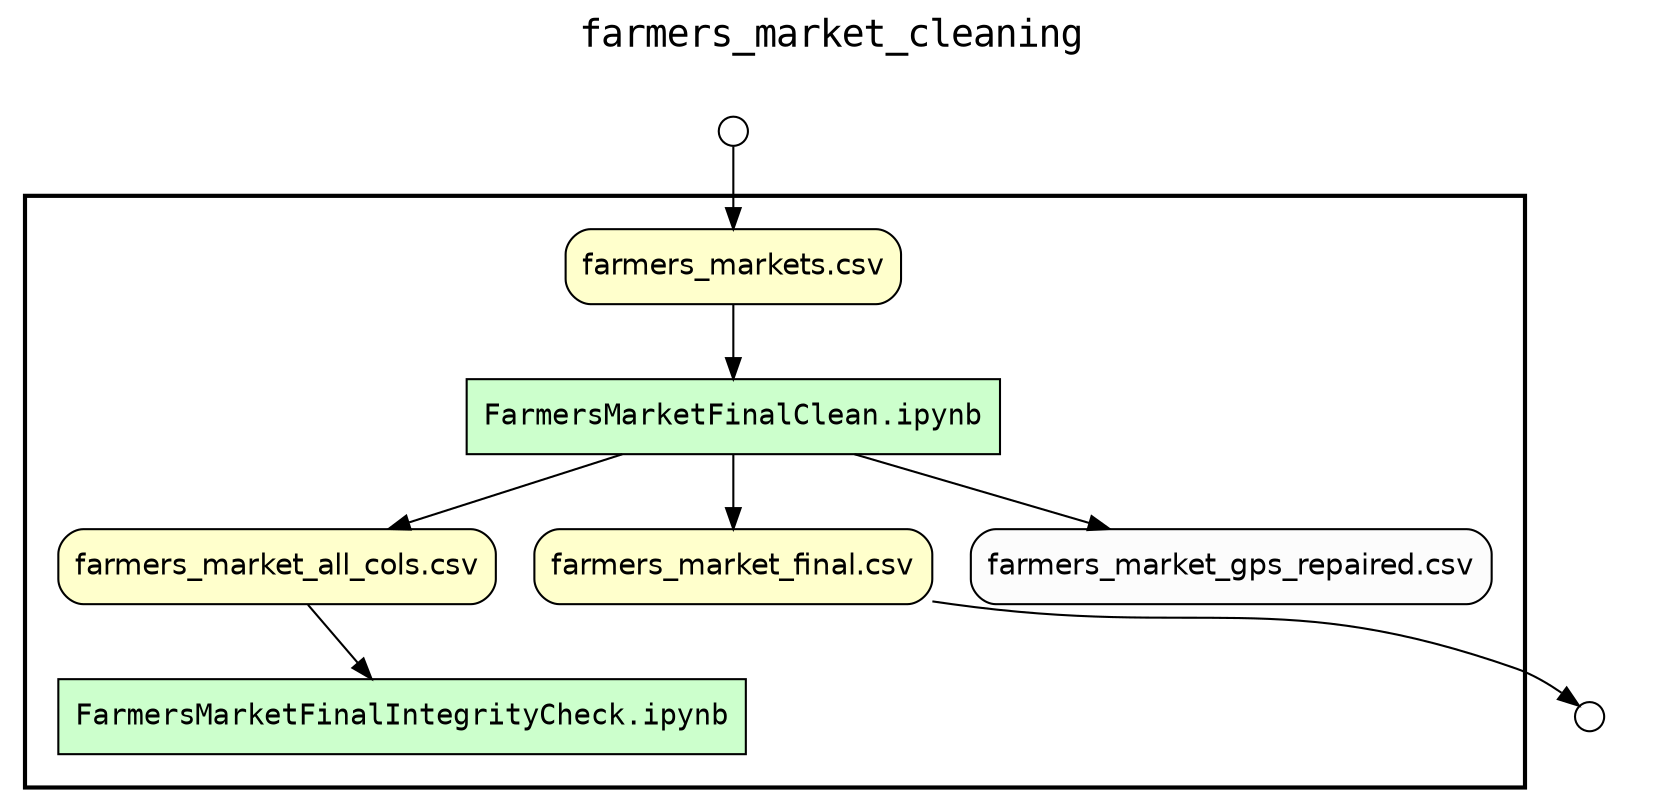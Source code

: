 digraph Workflow {
rankdir=TB
fontname=Courier; fontsize=18; labelloc=t
label=farmers_market_cleaning
subgraph cluster_workflow_box_outer { label=""; color=black; penwidth=2
subgraph cluster_workflow_box_inner { label=""; color=white
node[shape=box style=filled fillcolor="#CCFFCC" peripheries=1 fontname=Courier]
"FarmersMarketFinalClean.ipynb"
"FarmersMarketFinalIntegrityCheck.ipynb"
node[shape=box style="rounded,filled" fillcolor="#FFFFCC" peripheries=1 fontname=Helvetica]
"farmers_market_final.csv"
"farmers_markets.csv"
"farmers_market_all_cols.csv"
node[shape=box style="rounded,filled" fillcolor="#FCFCFC" peripheries=1 fontname=Helvetica]
"FarmersMarketFinalClean.ipynb" -> "farmers_market_all_cols.csv"
"FarmersMarketFinalClean.ipynb" -> "farmers_market_final.csv"
"FarmersMarketFinalClean.ipynb" -> "farmers_market_gps_repaired.csv"
"farmers_markets.csv" -> "FarmersMarketFinalClean.ipynb"
"farmers_market_all_cols.csv" -> "FarmersMarketFinalIntegrityCheck.ipynb"
}}
subgraph cluster_input_ports_group_outer { label=""; color=white
subgraph cluster_input_ports_group_inner { label=""; color=white
node[shape=circle style="rounded,filled" fillcolor="#FFFFFF" peripheries=1 fontname=Helvetica width=0.2]
"farmers_markets.csv_input_port" [label=""]
}}
subgraph cluster_output_ports_group_outer { label=""; color=white
subgraph cluster_output_ports_group_inner { label=""; color=white
node[shape=circle style="rounded,filled" fillcolor="#FFFFFF" peripheries=1 fontname=Helvetica width=0.2]
"farmers_market_final.csv_output_port" [label=""]
}}
"farmers_markets.csv_input_port" -> "farmers_markets.csv"
"farmers_market_final.csv" -> "farmers_market_final.csv_output_port"
}
